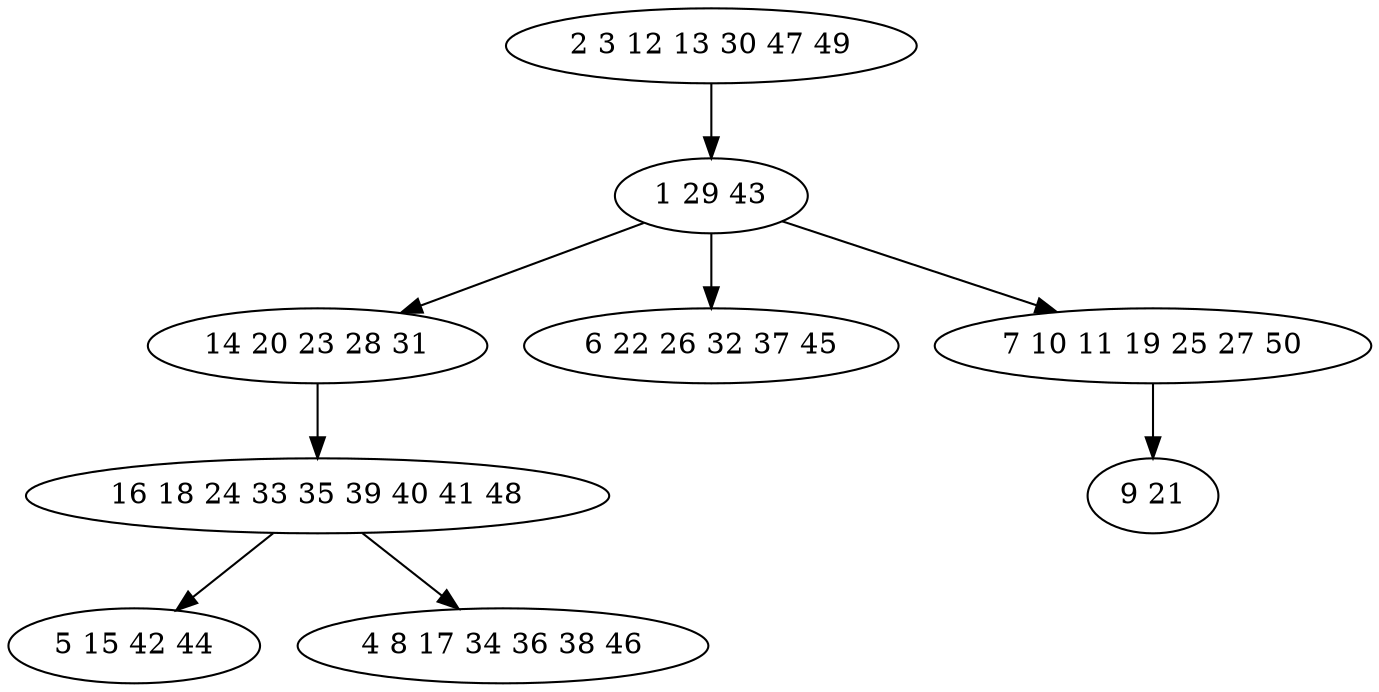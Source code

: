 digraph true_tree {
	"0" -> "1"
	"1" -> "2"
	"2" -> "3"
	"3" -> "4"
	"3" -> "5"
	"1" -> "6"
	"1" -> "7"
	"7" -> "8"
	"0" [label="2 3 12 13 30 47 49"];
	"1" [label="1 29 43"];
	"2" [label="14 20 23 28 31"];
	"3" [label="16 18 24 33 35 39 40 41 48"];
	"4" [label="5 15 42 44"];
	"5" [label="4 8 17 34 36 38 46"];
	"6" [label="6 22 26 32 37 45"];
	"7" [label="7 10 11 19 25 27 50"];
	"8" [label="9 21"];
}
